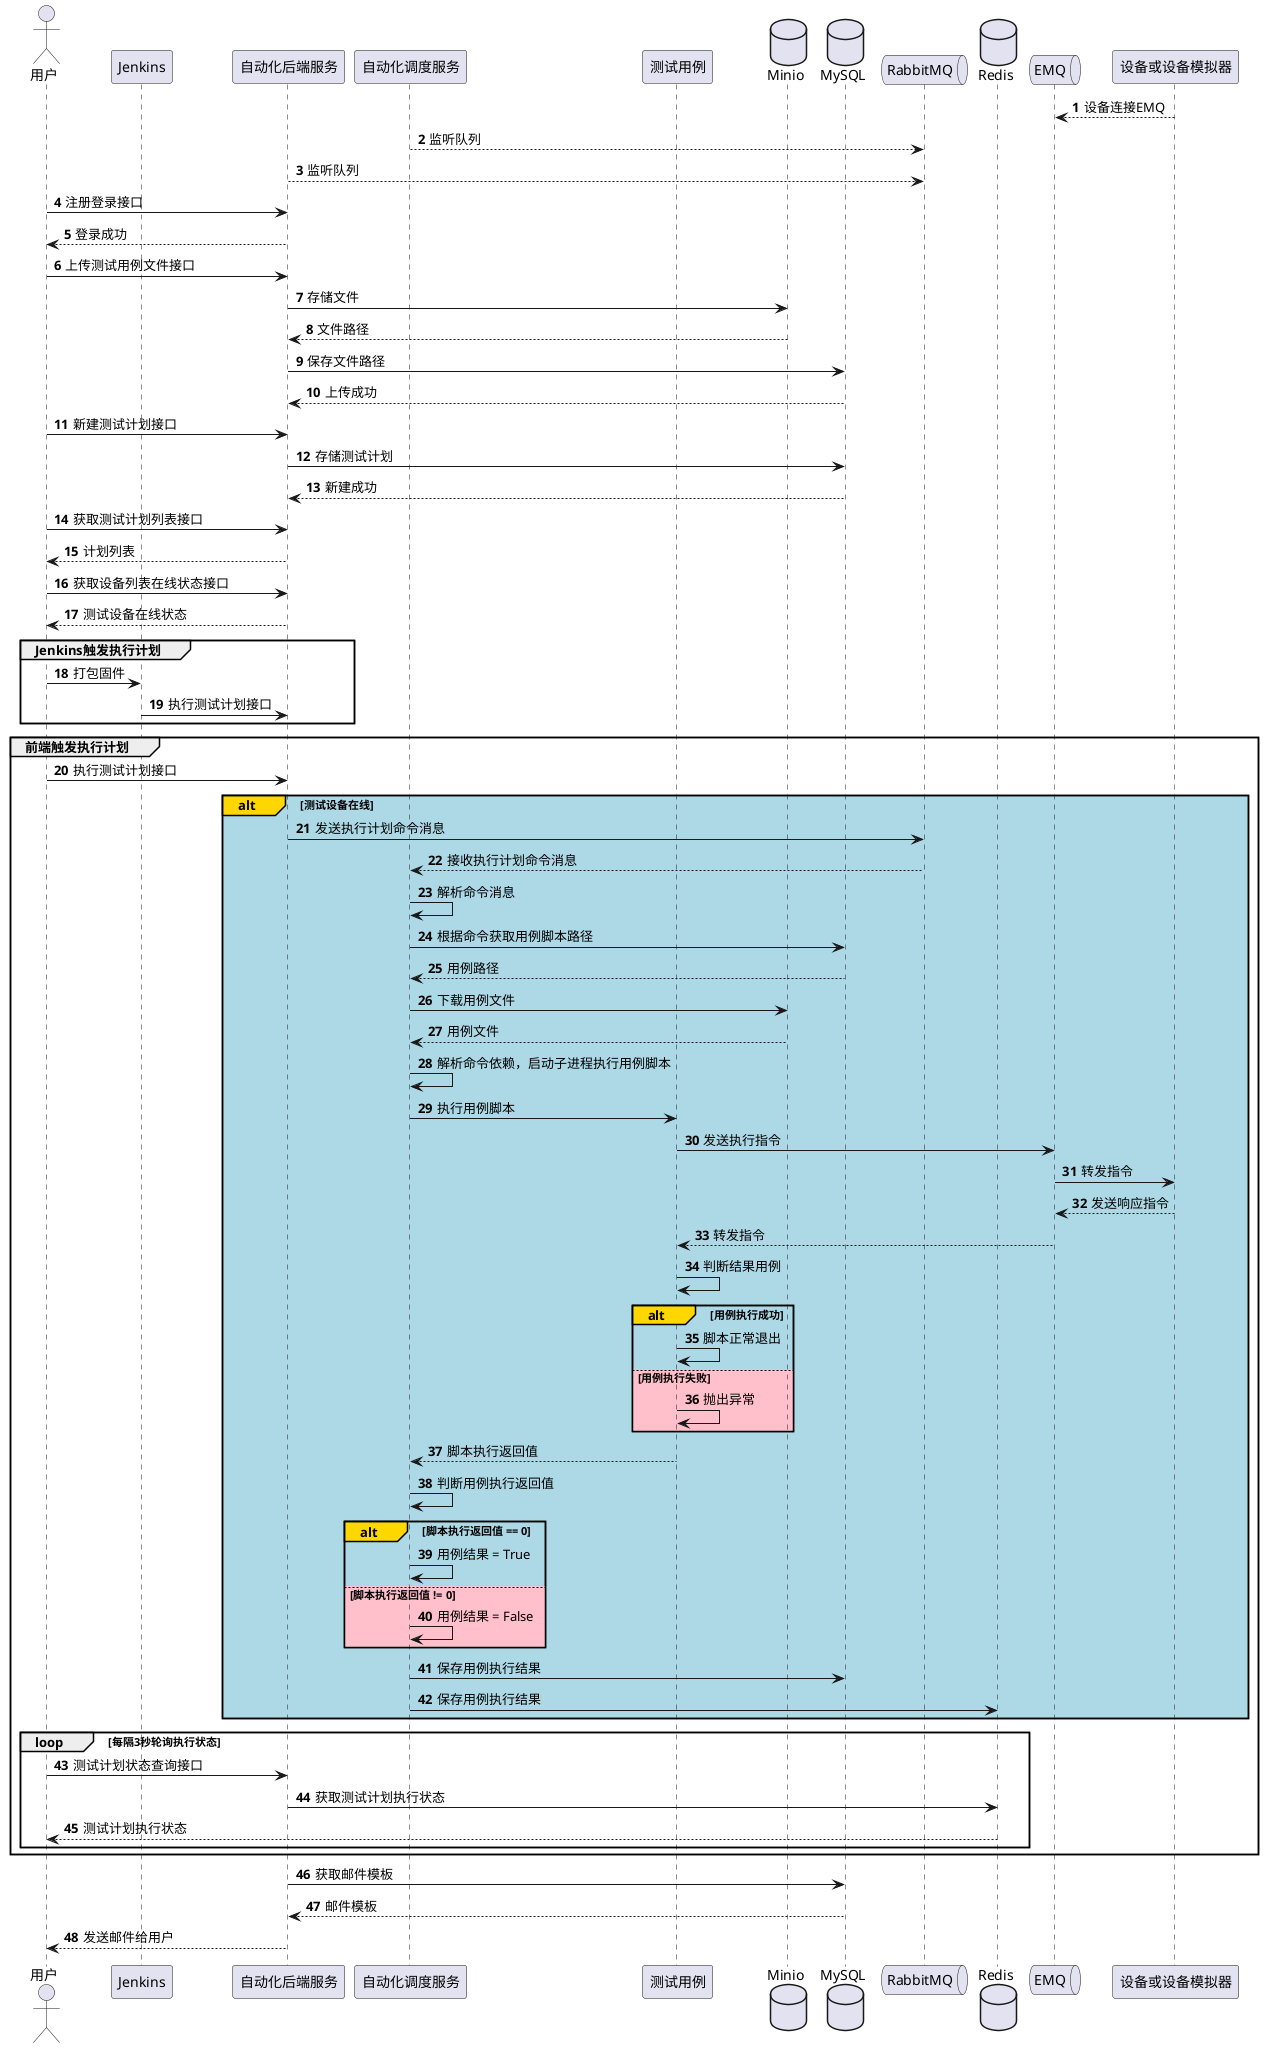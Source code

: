 @startuml
'https://plantuml.com/sequence-diagram

actor       用户 as user
participant Jenkins as jenkins
participant 自动化后端服务 as backend_svc
participant 自动化调度服务 as schedule_svc
participant 测试用例 as test_case
database Minio as minio
database MySQL as mysql
queue RabbitMQ as mq
database Redis as redis
queue EMQ as emq
participant 设备或设备模拟器 as device

autonumber


device --> emq: 设备连接EMQ
schedule_svc --> mq: 监听队列
backend_svc --> mq: 监听队列

user -> backend_svc: 注册登录接口
return 登录成功

user -> backend_svc: 上传测试用例文件接口
backend_svc -> minio: 存储文件
backend_svc <-- minio: 文件路径
backend_svc -> mysql: 保存文件路径
return 上传成功

user -> backend_svc: 新建测试计划接口
backend_svc -> mysql: 存储测试计划
return 新建成功

user -> backend_svc: 获取测试计划列表接口
return 计划列表

user -> backend_svc: 获取设备列表在线状态接口
return 测试设备在线状态

group Jenkins触发执行计划
    user -> jenkins: 打包固件
    jenkins -> backend_svc: 执行测试计划接口
end
group 前端触发执行计划
    user -> backend_svc: 执行测试计划接口

    alt#Gold #LightBlue 测试设备在线
        backend_svc -> mq: 发送执行计划命令消息
        mq --> schedule_svc: 接收执行计划命令消息
        schedule_svc -> schedule_svc: 解析命令消息
        schedule_svc -> mysql: 根据命令获取用例脚本路径
        return 用例路径
        schedule_svc -> minio: 下载用例文件
        return 用例文件
        schedule_svc -> schedule_svc: 解析命令依赖，启动子进程执行用例脚本
        schedule_svc -> test_case: 执行用例脚本
        test_case -> emq: 发送执行指令
        emq -> device: 转发指令
        emq <-- device: 发送响应指令
        test_case <-- emq: 转发指令
        test_case -> test_case: 判断结果用例
        alt#Gold #LightBlue 用例执行成功
            test_case ->  test_case: 脚本正常退出
        else #Pink 用例执行失败
            test_case ->  test_case: 抛出异常
        end
        schedule_svc <-- test_case: 脚本执行返回值
        schedule_svc -> schedule_svc: 判断用例执行返回值
        alt#Gold #LightBlue 脚本执行返回值 == 0
            schedule_svc ->  schedule_svc: 用例结果 = True
        else #Pink 脚本执行返回值 != 0
            schedule_svc ->  schedule_svc: 用例结果 = False
        end
        schedule_svc -> mysql: 保存用例执行结果
        schedule_svc -> redis: 保存用例执行结果

    end

    loop 每隔3秒轮询执行状态
        user -> backend_svc: 测试计划状态查询接口
        backend_svc -> redis: 获取测试计划执行状态
        user <-- redis: 测试计划执行状态
    end
end
backend_svc -> mysql: 获取邮件模板
return 邮件模板
user <-- backend_svc: 发送邮件给用户

@enduml
